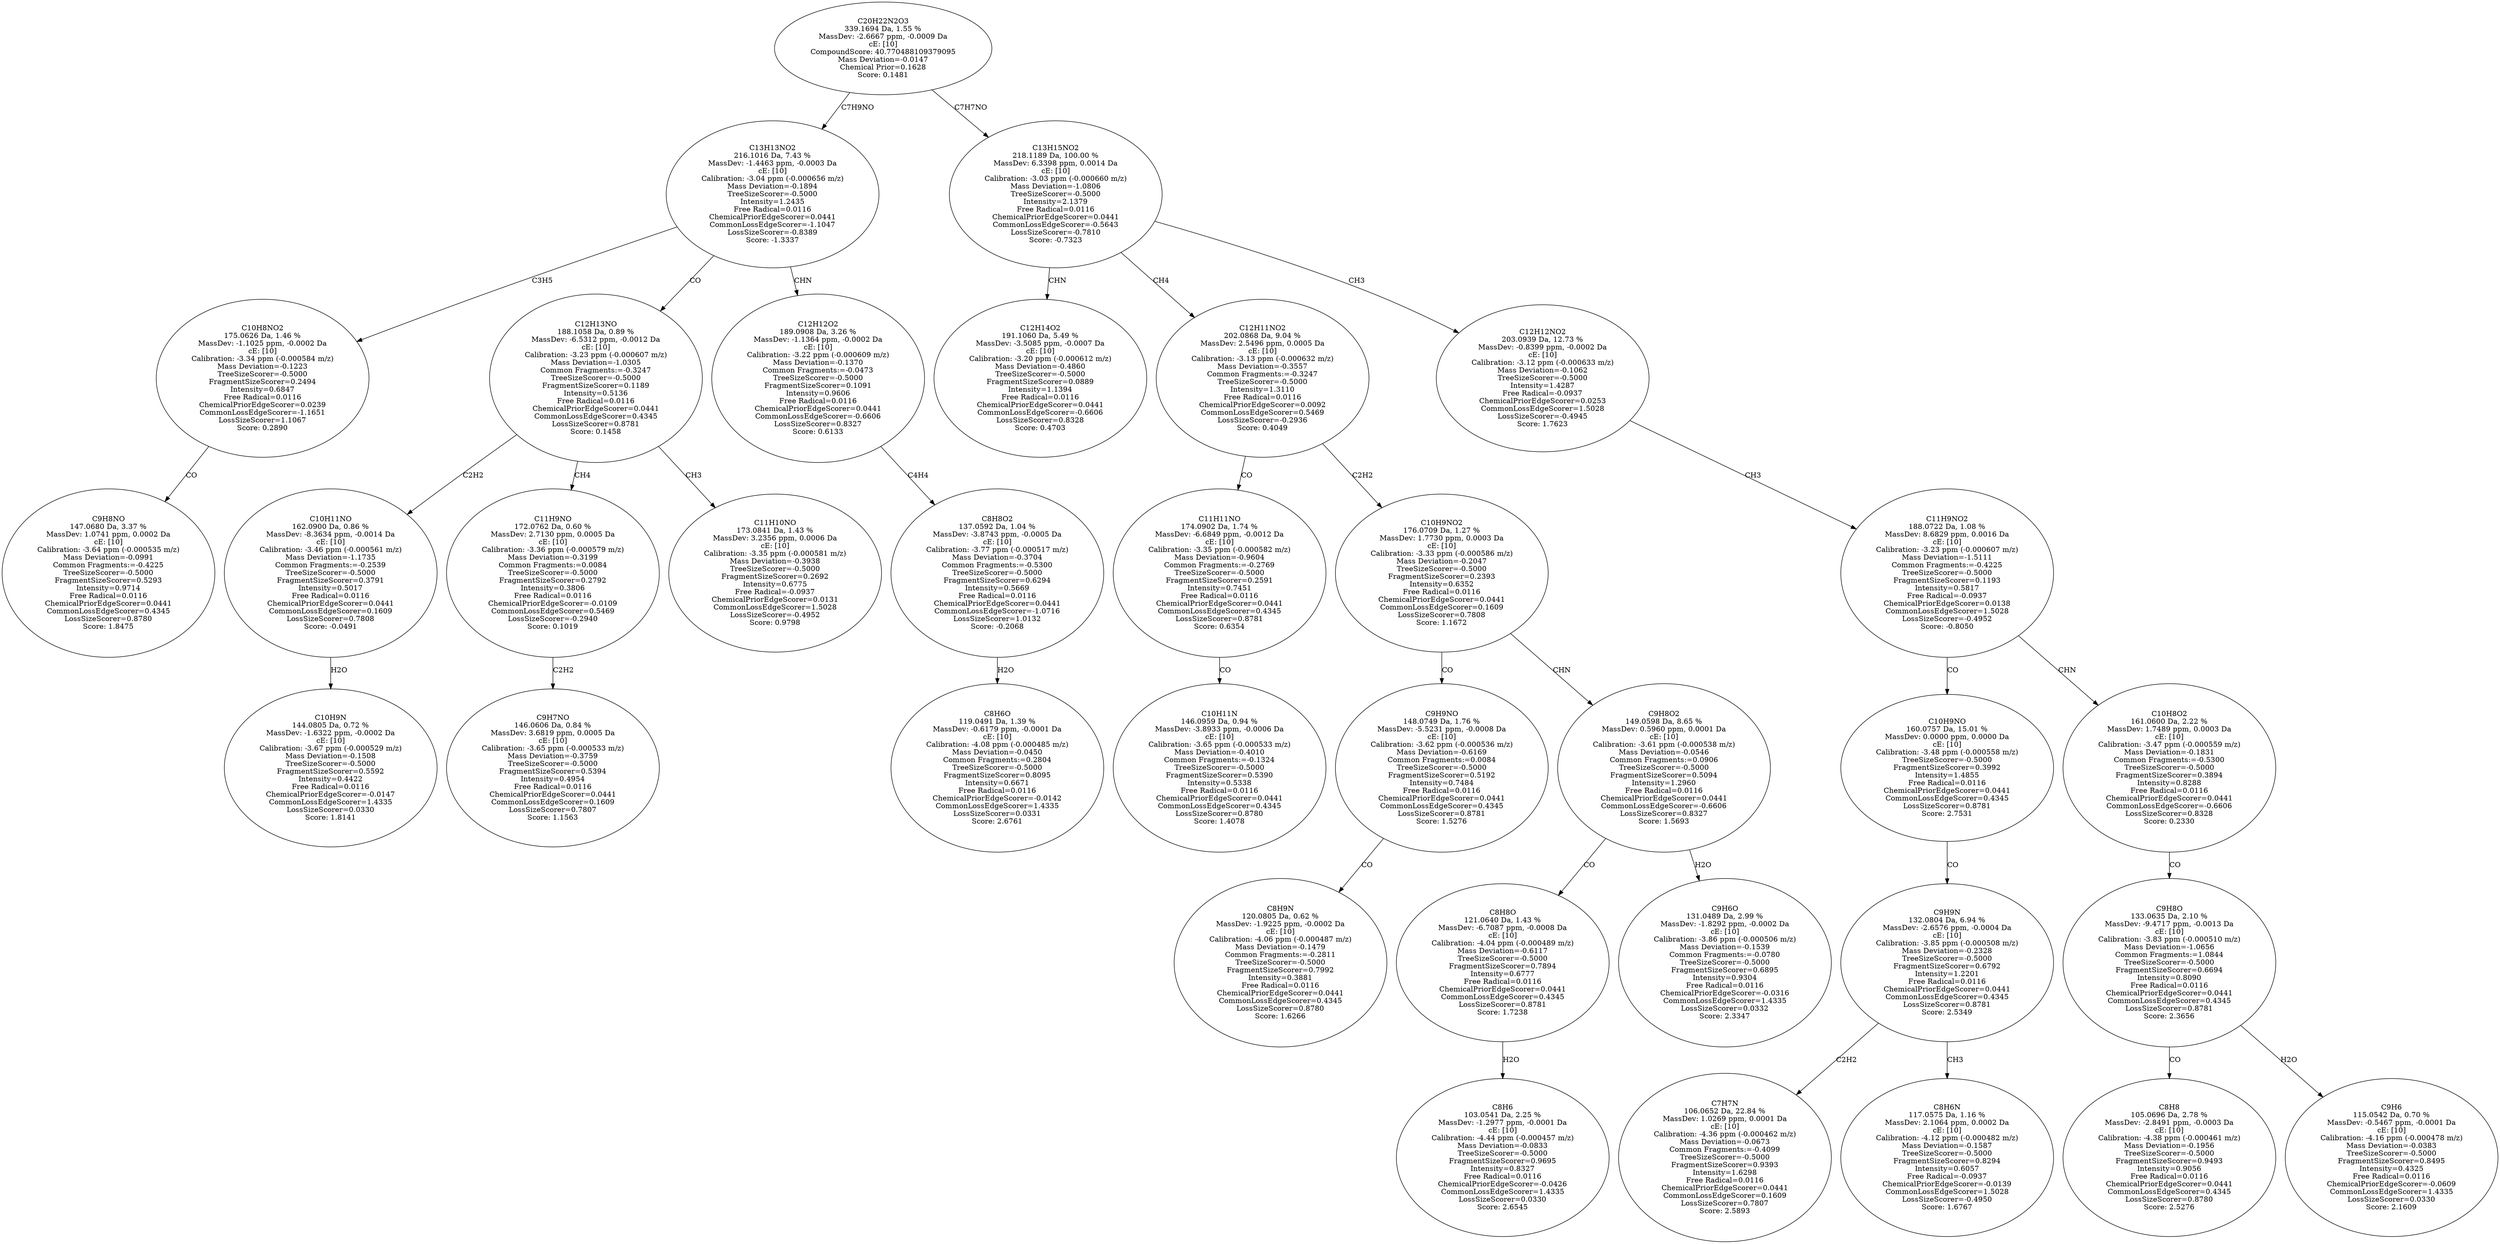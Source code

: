 strict digraph {
v1 [label="C9H8NO\n147.0680 Da, 3.37 %\nMassDev: 1.0741 ppm, 0.0002 Da\ncE: [10]\nCalibration: -3.64 ppm (-0.000535 m/z)\nMass Deviation=-0.0991\nCommon Fragments:=-0.4225\nTreeSizeScorer=-0.5000\nFragmentSizeScorer=0.5293\nIntensity=0.9714\nFree Radical=0.0116\nChemicalPriorEdgeScorer=0.0441\nCommonLossEdgeScorer=0.4345\nLossSizeScorer=0.8780\nScore: 1.8475"];
v2 [label="C10H8NO2\n175.0626 Da, 1.46 %\nMassDev: -1.1025 ppm, -0.0002 Da\ncE: [10]\nCalibration: -3.34 ppm (-0.000584 m/z)\nMass Deviation=-0.1223\nTreeSizeScorer=-0.5000\nFragmentSizeScorer=0.2494\nIntensity=0.6847\nFree Radical=0.0116\nChemicalPriorEdgeScorer=0.0239\nCommonLossEdgeScorer=-1.1651\nLossSizeScorer=1.1067\nScore: 0.2890"];
v3 [label="C10H9N\n144.0805 Da, 0.72 %\nMassDev: -1.6322 ppm, -0.0002 Da\ncE: [10]\nCalibration: -3.67 ppm (-0.000529 m/z)\nMass Deviation=-0.1508\nTreeSizeScorer=-0.5000\nFragmentSizeScorer=0.5592\nIntensity=0.4422\nFree Radical=0.0116\nChemicalPriorEdgeScorer=-0.0147\nCommonLossEdgeScorer=1.4335\nLossSizeScorer=0.0330\nScore: 1.8141"];
v4 [label="C10H11NO\n162.0900 Da, 0.86 %\nMassDev: -8.3634 ppm, -0.0014 Da\ncE: [10]\nCalibration: -3.46 ppm (-0.000561 m/z)\nMass Deviation=-1.1735\nCommon Fragments:=-0.2539\nTreeSizeScorer=-0.5000\nFragmentSizeScorer=0.3791\nIntensity=0.5017\nFree Radical=0.0116\nChemicalPriorEdgeScorer=0.0441\nCommonLossEdgeScorer=0.1609\nLossSizeScorer=0.7808\nScore: -0.0491"];
v5 [label="C9H7NO\n146.0606 Da, 0.84 %\nMassDev: 3.6819 ppm, 0.0005 Da\ncE: [10]\nCalibration: -3.65 ppm (-0.000533 m/z)\nMass Deviation=-0.3759\nTreeSizeScorer=-0.5000\nFragmentSizeScorer=0.5394\nIntensity=0.4954\nFree Radical=0.0116\nChemicalPriorEdgeScorer=0.0441\nCommonLossEdgeScorer=0.1609\nLossSizeScorer=0.7807\nScore: 1.1563"];
v6 [label="C11H9NO\n172.0762 Da, 0.60 %\nMassDev: 2.7130 ppm, 0.0005 Da\ncE: [10]\nCalibration: -3.36 ppm (-0.000579 m/z)\nMass Deviation=-0.3199\nCommon Fragments:=0.0084\nTreeSizeScorer=-0.5000\nFragmentSizeScorer=0.2792\nIntensity=0.3806\nFree Radical=0.0116\nChemicalPriorEdgeScorer=-0.0109\nCommonLossEdgeScorer=0.5469\nLossSizeScorer=-0.2940\nScore: 0.1019"];
v7 [label="C11H10NO\n173.0841 Da, 1.43 %\nMassDev: 3.2356 ppm, 0.0006 Da\ncE: [10]\nCalibration: -3.35 ppm (-0.000581 m/z)\nMass Deviation=-0.3938\nTreeSizeScorer=-0.5000\nFragmentSizeScorer=0.2692\nIntensity=0.6775\nFree Radical=-0.0937\nChemicalPriorEdgeScorer=0.0131\nCommonLossEdgeScorer=1.5028\nLossSizeScorer=-0.4952\nScore: 0.9798"];
v8 [label="C12H13NO\n188.1058 Da, 0.89 %\nMassDev: -6.5312 ppm, -0.0012 Da\ncE: [10]\nCalibration: -3.23 ppm (-0.000607 m/z)\nMass Deviation=-1.0305\nCommon Fragments:=-0.3247\nTreeSizeScorer=-0.5000\nFragmentSizeScorer=0.1189\nIntensity=0.5136\nFree Radical=0.0116\nChemicalPriorEdgeScorer=0.0441\nCommonLossEdgeScorer=0.4345\nLossSizeScorer=0.8781\nScore: 0.1458"];
v9 [label="C8H6O\n119.0491 Da, 1.39 %\nMassDev: -0.6179 ppm, -0.0001 Da\ncE: [10]\nCalibration: -4.08 ppm (-0.000485 m/z)\nMass Deviation=-0.0450\nCommon Fragments:=0.2804\nTreeSizeScorer=-0.5000\nFragmentSizeScorer=0.8095\nIntensity=0.6671\nFree Radical=0.0116\nChemicalPriorEdgeScorer=-0.0142\nCommonLossEdgeScorer=1.4335\nLossSizeScorer=0.0331\nScore: 2.6761"];
v10 [label="C8H8O2\n137.0592 Da, 1.04 %\nMassDev: -3.8743 ppm, -0.0005 Da\ncE: [10]\nCalibration: -3.77 ppm (-0.000517 m/z)\nMass Deviation=-0.3704\nCommon Fragments:=-0.5300\nTreeSizeScorer=-0.5000\nFragmentSizeScorer=0.6294\nIntensity=0.5669\nFree Radical=0.0116\nChemicalPriorEdgeScorer=0.0441\nCommonLossEdgeScorer=-1.0716\nLossSizeScorer=1.0132\nScore: -0.2068"];
v11 [label="C12H12O2\n189.0908 Da, 3.26 %\nMassDev: -1.1364 ppm, -0.0002 Da\ncE: [10]\nCalibration: -3.22 ppm (-0.000609 m/z)\nMass Deviation=-0.1370\nCommon Fragments:=-0.0473\nTreeSizeScorer=-0.5000\nFragmentSizeScorer=0.1091\nIntensity=0.9606\nFree Radical=0.0116\nChemicalPriorEdgeScorer=0.0441\nCommonLossEdgeScorer=-0.6606\nLossSizeScorer=0.8327\nScore: 0.6133"];
v12 [label="C13H13NO2\n216.1016 Da, 7.43 %\nMassDev: -1.4463 ppm, -0.0003 Da\ncE: [10]\nCalibration: -3.04 ppm (-0.000656 m/z)\nMass Deviation=-0.1894\nTreeSizeScorer=-0.5000\nIntensity=1.2435\nFree Radical=0.0116\nChemicalPriorEdgeScorer=0.0441\nCommonLossEdgeScorer=-1.1047\nLossSizeScorer=-0.8389\nScore: -1.3337"];
v13 [label="C12H14O2\n191.1060 Da, 5.49 %\nMassDev: -3.5085 ppm, -0.0007 Da\ncE: [10]\nCalibration: -3.20 ppm (-0.000612 m/z)\nMass Deviation=-0.4860\nTreeSizeScorer=-0.5000\nFragmentSizeScorer=0.0889\nIntensity=1.1394\nFree Radical=0.0116\nChemicalPriorEdgeScorer=0.0441\nCommonLossEdgeScorer=-0.6606\nLossSizeScorer=0.8328\nScore: 0.4703"];
v14 [label="C10H11N\n146.0959 Da, 0.94 %\nMassDev: -3.8933 ppm, -0.0006 Da\ncE: [10]\nCalibration: -3.65 ppm (-0.000533 m/z)\nMass Deviation=-0.4010\nCommon Fragments:=-0.1324\nTreeSizeScorer=-0.5000\nFragmentSizeScorer=0.5390\nIntensity=0.5338\nFree Radical=0.0116\nChemicalPriorEdgeScorer=0.0441\nCommonLossEdgeScorer=0.4345\nLossSizeScorer=0.8780\nScore: 1.4078"];
v15 [label="C11H11NO\n174.0902 Da, 1.74 %\nMassDev: -6.6849 ppm, -0.0012 Da\ncE: [10]\nCalibration: -3.35 ppm (-0.000582 m/z)\nMass Deviation=-0.9604\nCommon Fragments:=-0.2769\nTreeSizeScorer=-0.5000\nFragmentSizeScorer=0.2591\nIntensity=0.7451\nFree Radical=0.0116\nChemicalPriorEdgeScorer=0.0441\nCommonLossEdgeScorer=0.4345\nLossSizeScorer=0.8781\nScore: 0.6354"];
v16 [label="C8H9N\n120.0805 Da, 0.62 %\nMassDev: -1.9225 ppm, -0.0002 Da\ncE: [10]\nCalibration: -4.06 ppm (-0.000487 m/z)\nMass Deviation=-0.1479\nCommon Fragments:=-0.2811\nTreeSizeScorer=-0.5000\nFragmentSizeScorer=0.7992\nIntensity=0.3881\nFree Radical=0.0116\nChemicalPriorEdgeScorer=0.0441\nCommonLossEdgeScorer=0.4345\nLossSizeScorer=0.8780\nScore: 1.6266"];
v17 [label="C9H9NO\n148.0749 Da, 1.76 %\nMassDev: -5.5231 ppm, -0.0008 Da\ncE: [10]\nCalibration: -3.62 ppm (-0.000536 m/z)\nMass Deviation=-0.6169\nCommon Fragments:=0.0084\nTreeSizeScorer=-0.5000\nFragmentSizeScorer=0.5192\nIntensity=0.7484\nFree Radical=0.0116\nChemicalPriorEdgeScorer=0.0441\nCommonLossEdgeScorer=0.4345\nLossSizeScorer=0.8781\nScore: 1.5276"];
v18 [label="C8H6\n103.0541 Da, 2.25 %\nMassDev: -1.2977 ppm, -0.0001 Da\ncE: [10]\nCalibration: -4.44 ppm (-0.000457 m/z)\nMass Deviation=-0.0833\nTreeSizeScorer=-0.5000\nFragmentSizeScorer=0.9695\nIntensity=0.8327\nFree Radical=0.0116\nChemicalPriorEdgeScorer=-0.0426\nCommonLossEdgeScorer=1.4335\nLossSizeScorer=0.0330\nScore: 2.6545"];
v19 [label="C8H8O\n121.0640 Da, 1.43 %\nMassDev: -6.7087 ppm, -0.0008 Da\ncE: [10]\nCalibration: -4.04 ppm (-0.000489 m/z)\nMass Deviation=-0.6117\nTreeSizeScorer=-0.5000\nFragmentSizeScorer=0.7894\nIntensity=0.6777\nFree Radical=0.0116\nChemicalPriorEdgeScorer=0.0441\nCommonLossEdgeScorer=0.4345\nLossSizeScorer=0.8781\nScore: 1.7238"];
v20 [label="C9H6O\n131.0489 Da, 2.99 %\nMassDev: -1.8292 ppm, -0.0002 Da\ncE: [10]\nCalibration: -3.86 ppm (-0.000506 m/z)\nMass Deviation=-0.1539\nCommon Fragments:=-0.0780\nTreeSizeScorer=-0.5000\nFragmentSizeScorer=0.6895\nIntensity=0.9304\nFree Radical=0.0116\nChemicalPriorEdgeScorer=-0.0316\nCommonLossEdgeScorer=1.4335\nLossSizeScorer=0.0332\nScore: 2.3347"];
v21 [label="C9H8O2\n149.0598 Da, 8.65 %\nMassDev: 0.5960 ppm, 0.0001 Da\ncE: [10]\nCalibration: -3.61 ppm (-0.000538 m/z)\nMass Deviation=-0.0546\nCommon Fragments:=0.0906\nTreeSizeScorer=-0.5000\nFragmentSizeScorer=0.5094\nIntensity=1.2960\nFree Radical=0.0116\nChemicalPriorEdgeScorer=0.0441\nCommonLossEdgeScorer=-0.6606\nLossSizeScorer=0.8327\nScore: 1.5693"];
v22 [label="C10H9NO2\n176.0709 Da, 1.27 %\nMassDev: 1.7730 ppm, 0.0003 Da\ncE: [10]\nCalibration: -3.33 ppm (-0.000586 m/z)\nMass Deviation=-0.2047\nTreeSizeScorer=-0.5000\nFragmentSizeScorer=0.2393\nIntensity=0.6352\nFree Radical=0.0116\nChemicalPriorEdgeScorer=0.0441\nCommonLossEdgeScorer=0.1609\nLossSizeScorer=0.7808\nScore: 1.1672"];
v23 [label="C12H11NO2\n202.0868 Da, 9.04 %\nMassDev: 2.5496 ppm, 0.0005 Da\ncE: [10]\nCalibration: -3.13 ppm (-0.000632 m/z)\nMass Deviation=-0.3557\nCommon Fragments:=-0.3247\nTreeSizeScorer=-0.5000\nIntensity=1.3110\nFree Radical=0.0116\nChemicalPriorEdgeScorer=0.0092\nCommonLossEdgeScorer=0.5469\nLossSizeScorer=-0.2936\nScore: 0.4049"];
v24 [label="C7H7N\n106.0652 Da, 22.84 %\nMassDev: 1.0269 ppm, 0.0001 Da\ncE: [10]\nCalibration: -4.36 ppm (-0.000462 m/z)\nMass Deviation=-0.0673\nCommon Fragments:=-0.4099\nTreeSizeScorer=-0.5000\nFragmentSizeScorer=0.9393\nIntensity=1.6298\nFree Radical=0.0116\nChemicalPriorEdgeScorer=0.0441\nCommonLossEdgeScorer=0.1609\nLossSizeScorer=0.7807\nScore: 2.5893"];
v25 [label="C8H6N\n117.0575 Da, 1.16 %\nMassDev: 2.1064 ppm, 0.0002 Da\ncE: [10]\nCalibration: -4.12 ppm (-0.000482 m/z)\nMass Deviation=-0.1587\nTreeSizeScorer=-0.5000\nFragmentSizeScorer=0.8294\nIntensity=0.6057\nFree Radical=-0.0937\nChemicalPriorEdgeScorer=-0.0139\nCommonLossEdgeScorer=1.5028\nLossSizeScorer=-0.4950\nScore: 1.6767"];
v26 [label="C9H9N\n132.0804 Da, 6.94 %\nMassDev: -2.6576 ppm, -0.0004 Da\ncE: [10]\nCalibration: -3.85 ppm (-0.000508 m/z)\nMass Deviation=-0.2328\nTreeSizeScorer=-0.5000\nFragmentSizeScorer=0.6792\nIntensity=1.2201\nFree Radical=0.0116\nChemicalPriorEdgeScorer=0.0441\nCommonLossEdgeScorer=0.4345\nLossSizeScorer=0.8781\nScore: 2.5349"];
v27 [label="C10H9NO\n160.0757 Da, 15.01 %\nMassDev: 0.0000 ppm, 0.0000 Da\ncE: [10]\nCalibration: -3.48 ppm (-0.000558 m/z)\nTreeSizeScorer=-0.5000\nFragmentSizeScorer=0.3992\nIntensity=1.4855\nFree Radical=0.0116\nChemicalPriorEdgeScorer=0.0441\nCommonLossEdgeScorer=0.4345\nLossSizeScorer=0.8781\nScore: 2.7531"];
v28 [label="C8H8\n105.0696 Da, 2.78 %\nMassDev: -2.8491 ppm, -0.0003 Da\ncE: [10]\nCalibration: -4.38 ppm (-0.000461 m/z)\nMass Deviation=-0.1956\nTreeSizeScorer=-0.5000\nFragmentSizeScorer=0.9493\nIntensity=0.9056\nFree Radical=0.0116\nChemicalPriorEdgeScorer=0.0441\nCommonLossEdgeScorer=0.4345\nLossSizeScorer=0.8780\nScore: 2.5276"];
v29 [label="C9H6\n115.0542 Da, 0.70 %\nMassDev: -0.5467 ppm, -0.0001 Da\ncE: [10]\nCalibration: -4.16 ppm (-0.000478 m/z)\nMass Deviation=-0.0383\nTreeSizeScorer=-0.5000\nFragmentSizeScorer=0.8495\nIntensity=0.4325\nFree Radical=0.0116\nChemicalPriorEdgeScorer=-0.0609\nCommonLossEdgeScorer=1.4335\nLossSizeScorer=0.0330\nScore: 2.1609"];
v30 [label="C9H8O\n133.0635 Da, 2.10 %\nMassDev: -9.4717 ppm, -0.0013 Da\ncE: [10]\nCalibration: -3.83 ppm (-0.000510 m/z)\nMass Deviation=-1.0656\nCommon Fragments:=1.0844\nTreeSizeScorer=-0.5000\nFragmentSizeScorer=0.6694\nIntensity=0.8090\nFree Radical=0.0116\nChemicalPriorEdgeScorer=0.0441\nCommonLossEdgeScorer=0.4345\nLossSizeScorer=0.8781\nScore: 2.3656"];
v31 [label="C10H8O2\n161.0600 Da, 2.22 %\nMassDev: 1.7489 ppm, 0.0003 Da\ncE: [10]\nCalibration: -3.47 ppm (-0.000559 m/z)\nMass Deviation=-0.1831\nCommon Fragments:=-0.5300\nTreeSizeScorer=-0.5000\nFragmentSizeScorer=0.3894\nIntensity=0.8288\nFree Radical=0.0116\nChemicalPriorEdgeScorer=0.0441\nCommonLossEdgeScorer=-0.6606\nLossSizeScorer=0.8328\nScore: 0.2330"];
v32 [label="C11H9NO2\n188.0722 Da, 1.08 %\nMassDev: 8.6829 ppm, 0.0016 Da\ncE: [10]\nCalibration: -3.23 ppm (-0.000607 m/z)\nMass Deviation=-1.5111\nCommon Fragments:=-0.4225\nTreeSizeScorer=-0.5000\nFragmentSizeScorer=0.1193\nIntensity=0.5817\nFree Radical=-0.0937\nChemicalPriorEdgeScorer=0.0138\nCommonLossEdgeScorer=1.5028\nLossSizeScorer=-0.4952\nScore: -0.8050"];
v33 [label="C12H12NO2\n203.0939 Da, 12.73 %\nMassDev: -0.8399 ppm, -0.0002 Da\ncE: [10]\nCalibration: -3.12 ppm (-0.000633 m/z)\nMass Deviation=-0.1062\nTreeSizeScorer=-0.5000\nIntensity=1.4287\nFree Radical=-0.0937\nChemicalPriorEdgeScorer=0.0253\nCommonLossEdgeScorer=1.5028\nLossSizeScorer=-0.4945\nScore: 1.7623"];
v34 [label="C13H15NO2\n218.1189 Da, 100.00 %\nMassDev: 6.3398 ppm, 0.0014 Da\ncE: [10]\nCalibration: -3.03 ppm (-0.000660 m/z)\nMass Deviation=-1.0806\nTreeSizeScorer=-0.5000\nIntensity=2.1379\nFree Radical=0.0116\nChemicalPriorEdgeScorer=0.0441\nCommonLossEdgeScorer=-0.5643\nLossSizeScorer=-0.7810\nScore: -0.7323"];
v35 [label="C20H22N2O3\n339.1694 Da, 1.55 %\nMassDev: -2.6667 ppm, -0.0009 Da\ncE: [10]\nCompoundScore: 40.770488109379095\nMass Deviation=-0.0147\nChemical Prior=0.1628\nScore: 0.1481"];
v2 -> v1 [label="CO"];
v12 -> v2 [label="C3H5"];
v4 -> v3 [label="H2O"];
v8 -> v4 [label="C2H2"];
v6 -> v5 [label="C2H2"];
v8 -> v6 [label="CH4"];
v8 -> v7 [label="CH3"];
v12 -> v8 [label="CO"];
v10 -> v9 [label="H2O"];
v11 -> v10 [label="C4H4"];
v12 -> v11 [label="CHN"];
v35 -> v12 [label="C7H9NO"];
v34 -> v13 [label="CHN"];
v15 -> v14 [label="CO"];
v23 -> v15 [label="CO"];
v17 -> v16 [label="CO"];
v22 -> v17 [label="CO"];
v19 -> v18 [label="H2O"];
v21 -> v19 [label="CO"];
v21 -> v20 [label="H2O"];
v22 -> v21 [label="CHN"];
v23 -> v22 [label="C2H2"];
v34 -> v23 [label="CH4"];
v26 -> v24 [label="C2H2"];
v26 -> v25 [label="CH3"];
v27 -> v26 [label="CO"];
v32 -> v27 [label="CO"];
v30 -> v28 [label="CO"];
v30 -> v29 [label="H2O"];
v31 -> v30 [label="CO"];
v32 -> v31 [label="CHN"];
v33 -> v32 [label="CH3"];
v34 -> v33 [label="CH3"];
v35 -> v34 [label="C7H7NO"];
}